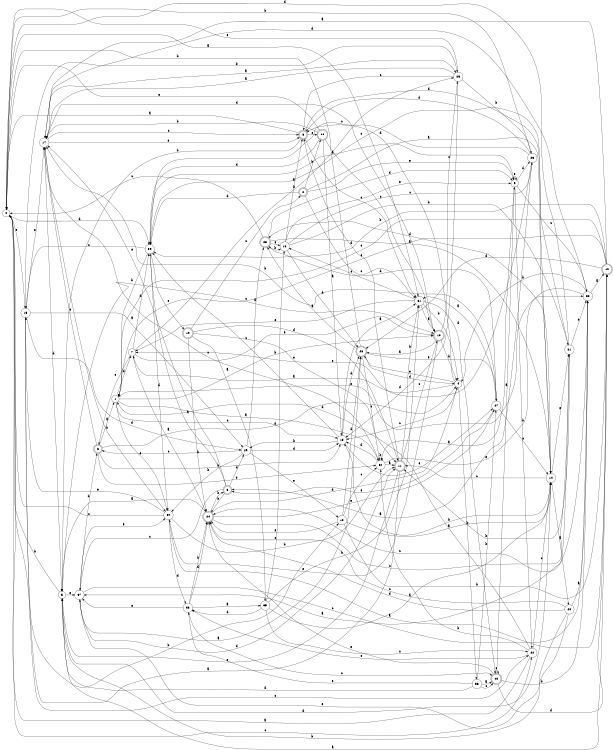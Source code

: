 digraph n33_9 {
__start0 [label="" shape="none"];

rankdir=LR;
size="8,5";

s0 [style="filled", color="black", fillcolor="white" shape="circle", label="0"];
s1 [style="filled", color="black", fillcolor="white" shape="circle", label="1"];
s2 [style="rounded,filled", color="black", fillcolor="white" shape="doublecircle", label="2"];
s3 [style="rounded,filled", color="black", fillcolor="white" shape="doublecircle", label="3"];
s4 [style="filled", color="black", fillcolor="white" shape="circle", label="4"];
s5 [style="filled", color="black", fillcolor="white" shape="circle", label="5"];
s6 [style="rounded,filled", color="black", fillcolor="white" shape="doublecircle", label="6"];
s7 [style="filled", color="black", fillcolor="white" shape="circle", label="7"];
s8 [style="rounded,filled", color="black", fillcolor="white" shape="doublecircle", label="8"];
s9 [style="filled", color="black", fillcolor="white" shape="circle", label="9"];
s10 [style="rounded,filled", color="black", fillcolor="white" shape="doublecircle", label="10"];
s11 [style="rounded,filled", color="black", fillcolor="white" shape="doublecircle", label="11"];
s12 [style="rounded,filled", color="black", fillcolor="white" shape="doublecircle", label="12"];
s13 [style="filled", color="black", fillcolor="white" shape="circle", label="13"];
s14 [style="filled", color="black", fillcolor="white" shape="circle", label="14"];
s15 [style="filled", color="black", fillcolor="white" shape="circle", label="15"];
s16 [style="filled", color="black", fillcolor="white" shape="circle", label="16"];
s17 [style="filled", color="black", fillcolor="white" shape="circle", label="17"];
s18 [style="filled", color="black", fillcolor="white" shape="circle", label="18"];
s19 [style="rounded,filled", color="black", fillcolor="white" shape="doublecircle", label="19"];
s20 [style="filled", color="black", fillcolor="white" shape="circle", label="20"];
s21 [style="filled", color="black", fillcolor="white" shape="circle", label="21"];
s22 [style="filled", color="black", fillcolor="white" shape="circle", label="22"];
s23 [style="filled", color="black", fillcolor="white" shape="circle", label="23"];
s24 [style="rounded,filled", color="black", fillcolor="white" shape="doublecircle", label="24"];
s25 [style="filled", color="black", fillcolor="white" shape="circle", label="25"];
s26 [style="rounded,filled", color="black", fillcolor="white" shape="doublecircle", label="26"];
s27 [style="filled", color="black", fillcolor="white" shape="circle", label="27"];
s28 [style="rounded,filled", color="black", fillcolor="white" shape="doublecircle", label="28"];
s29 [style="filled", color="black", fillcolor="white" shape="circle", label="29"];
s30 [style="filled", color="black", fillcolor="white" shape="circle", label="30"];
s31 [style="filled", color="black", fillcolor="white" shape="circle", label="31"];
s32 [style="filled", color="black", fillcolor="white" shape="circle", label="32"];
s33 [style="filled", color="black", fillcolor="white" shape="circle", label="33"];
s34 [style="rounded,filled", color="black", fillcolor="white" shape="doublecircle", label="34"];
s35 [style="filled", color="black", fillcolor="white" shape="circle", label="35"];
s36 [style="filled", color="black", fillcolor="white" shape="circle", label="36"];
s37 [style="filled", color="black", fillcolor="white" shape="circle", label="37"];
s38 [style="filled", color="black", fillcolor="white" shape="circle", label="38"];
s39 [style="filled", color="black", fillcolor="white" shape="circle", label="39"];
s40 [style="rounded,filled", color="black", fillcolor="white" shape="doublecircle", label="40"];
s0 -> s31 [label="a"];
s0 -> s18 [label="b"];
s0 -> s22 [label="c"];
s0 -> s39 [label="d"];
s0 -> s15 [label="e"];
s1 -> s32 [label="a"];
s1 -> s10 [label="b"];
s1 -> s13 [label="c"];
s1 -> s7 [label="d"];
s1 -> s30 [label="e"];
s2 -> s14 [label="a"];
s2 -> s34 [label="b"];
s2 -> s31 [label="c"];
s2 -> s39 [label="d"];
s2 -> s9 [label="e"];
s3 -> s39 [label="a"];
s3 -> s24 [label="b"];
s3 -> s37 [label="c"];
s3 -> s29 [label="d"];
s3 -> s17 [label="e"];
s4 -> s7 [label="a"];
s4 -> s36 [label="b"];
s4 -> s13 [label="c"];
s4 -> s8 [label="d"];
s4 -> s26 [label="e"];
s5 -> s12 [label="a"];
s5 -> s0 [label="b"];
s5 -> s10 [label="c"];
s5 -> s14 [label="d"];
s5 -> s37 [label="e"];
s6 -> s1 [label="a"];
s6 -> s13 [label="b"];
s6 -> s17 [label="c"];
s6 -> s4 [label="d"];
s6 -> s32 [label="e"];
s7 -> s24 [label="a"];
s7 -> s25 [label="b"];
s7 -> s6 [label="c"];
s7 -> s39 [label="d"];
s7 -> s10 [label="e"];
s8 -> s0 [label="a"];
s8 -> s5 [label="b"];
s8 -> s31 [label="c"];
s8 -> s14 [label="d"];
s8 -> s34 [label="e"];
s9 -> s32 [label="a"];
s9 -> s22 [label="b"];
s9 -> s38 [label="c"];
s9 -> s23 [label="d"];
s9 -> s9 [label="e"];
s10 -> s26 [label="a"];
s10 -> s4 [label="b"];
s10 -> s25 [label="c"];
s10 -> s17 [label="d"];
s10 -> s30 [label="e"];
s11 -> s15 [label="a"];
s11 -> s31 [label="b"];
s11 -> s10 [label="c"];
s11 -> s8 [label="d"];
s11 -> s5 [label="e"];
s12 -> s17 [label="a"];
s12 -> s39 [label="b"];
s12 -> s1 [label="c"];
s12 -> s26 [label="d"];
s12 -> s1 [label="e"];
s13 -> s31 [label="a"];
s13 -> s29 [label="b"];
s13 -> s39 [label="c"];
s13 -> s26 [label="d"];
s13 -> s27 [label="e"];
s14 -> s20 [label="a"];
s14 -> s13 [label="b"];
s14 -> s11 [label="c"];
s14 -> s28 [label="d"];
s14 -> s21 [label="e"];
s15 -> s29 [label="a"];
s15 -> s25 [label="b"];
s15 -> s22 [label="c"];
s15 -> s29 [label="d"];
s15 -> s17 [label="e"];
s16 -> s8 [label="a"];
s16 -> s21 [label="b"];
s16 -> s23 [label="c"];
s16 -> s26 [label="d"];
s16 -> s9 [label="e"];
s17 -> s25 [label="a"];
s17 -> s30 [label="b"];
s17 -> s8 [label="c"];
s17 -> s5 [label="d"];
s17 -> s8 [label="e"];
s18 -> s14 [label="a"];
s18 -> s12 [label="b"];
s18 -> s32 [label="c"];
s18 -> s26 [label="d"];
s18 -> s24 [label="e"];
s19 -> s35 [label="a"];
s19 -> s24 [label="b"];
s19 -> s2 [label="c"];
s19 -> s11 [label="d"];
s19 -> s11 [label="e"];
s20 -> s38 [label="a"];
s20 -> s5 [label="b"];
s20 -> s24 [label="c"];
s20 -> s24 [label="d"];
s20 -> s37 [label="e"];
s21 -> s37 [label="a"];
s21 -> s11 [label="b"];
s21 -> s39 [label="c"];
s21 -> s0 [label="d"];
s21 -> s38 [label="e"];
s22 -> s0 [label="a"];
s22 -> s32 [label="b"];
s22 -> s14 [label="c"];
s22 -> s1 [label="d"];
s22 -> s33 [label="e"];
s23 -> s3 [label="a"];
s23 -> s0 [label="b"];
s23 -> s39 [label="c"];
s23 -> s8 [label="d"];
s23 -> s7 [label="e"];
s24 -> s5 [label="a"];
s24 -> s3 [label="b"];
s24 -> s21 [label="c"];
s24 -> s4 [label="d"];
s24 -> s27 [label="e"];
s25 -> s17 [label="a"];
s25 -> s23 [label="b"];
s25 -> s8 [label="c"];
s25 -> s13 [label="d"];
s25 -> s0 [label="e"];
s26 -> s28 [label="a"];
s26 -> s0 [label="b"];
s26 -> s32 [label="c"];
s26 -> s4 [label="d"];
s26 -> s27 [label="e"];
s27 -> s31 [label="a"];
s27 -> s17 [label="b"];
s27 -> s14 [label="c"];
s27 -> s28 [label="d"];
s27 -> s3 [label="e"];
s28 -> s14 [label="a"];
s28 -> s16 [label="b"];
s28 -> s0 [label="c"];
s28 -> s9 [label="d"];
s28 -> s16 [label="e"];
s29 -> s28 [label="a"];
s29 -> s30 [label="b"];
s29 -> s6 [label="c"];
s29 -> s13 [label="d"];
s29 -> s18 [label="e"];
s30 -> s12 [label="a"];
s30 -> s11 [label="b"];
s30 -> s0 [label="c"];
s30 -> s33 [label="d"];
s30 -> s15 [label="e"];
s31 -> s10 [label="a"];
s31 -> s4 [label="b"];
s31 -> s16 [label="c"];
s31 -> s40 [label="d"];
s31 -> s7 [label="e"];
s32 -> s11 [label="a"];
s32 -> s32 [label="b"];
s32 -> s17 [label="c"];
s32 -> s13 [label="d"];
s32 -> s38 [label="e"];
s33 -> s35 [label="a"];
s33 -> s24 [label="b"];
s33 -> s40 [label="c"];
s33 -> s24 [label="d"];
s33 -> s37 [label="e"];
s34 -> s13 [label="a"];
s34 -> s17 [label="b"];
s34 -> s10 [label="c"];
s34 -> s39 [label="d"];
s34 -> s0 [label="e"];
s35 -> s14 [label="a"];
s35 -> s31 [label="b"];
s35 -> s22 [label="c"];
s35 -> s33 [label="d"];
s35 -> s16 [label="e"];
s36 -> s40 [label="a"];
s36 -> s27 [label="b"];
s36 -> s40 [label="c"];
s36 -> s5 [label="d"];
s36 -> s33 [label="e"];
s37 -> s26 [label="a"];
s37 -> s6 [label="b"];
s37 -> s38 [label="c"];
s37 -> s11 [label="d"];
s37 -> s30 [label="e"];
s38 -> s12 [label="a"];
s38 -> s4 [label="b"];
s38 -> s24 [label="c"];
s38 -> s17 [label="d"];
s38 -> s1 [label="e"];
s39 -> s9 [label="a"];
s39 -> s1 [label="b"];
s39 -> s15 [label="c"];
s39 -> s30 [label="d"];
s39 -> s19 [label="e"];
s40 -> s9 [label="a"];
s40 -> s38 [label="b"];
s40 -> s40 [label="c"];
s40 -> s12 [label="d"];
s40 -> s24 [label="e"];

}